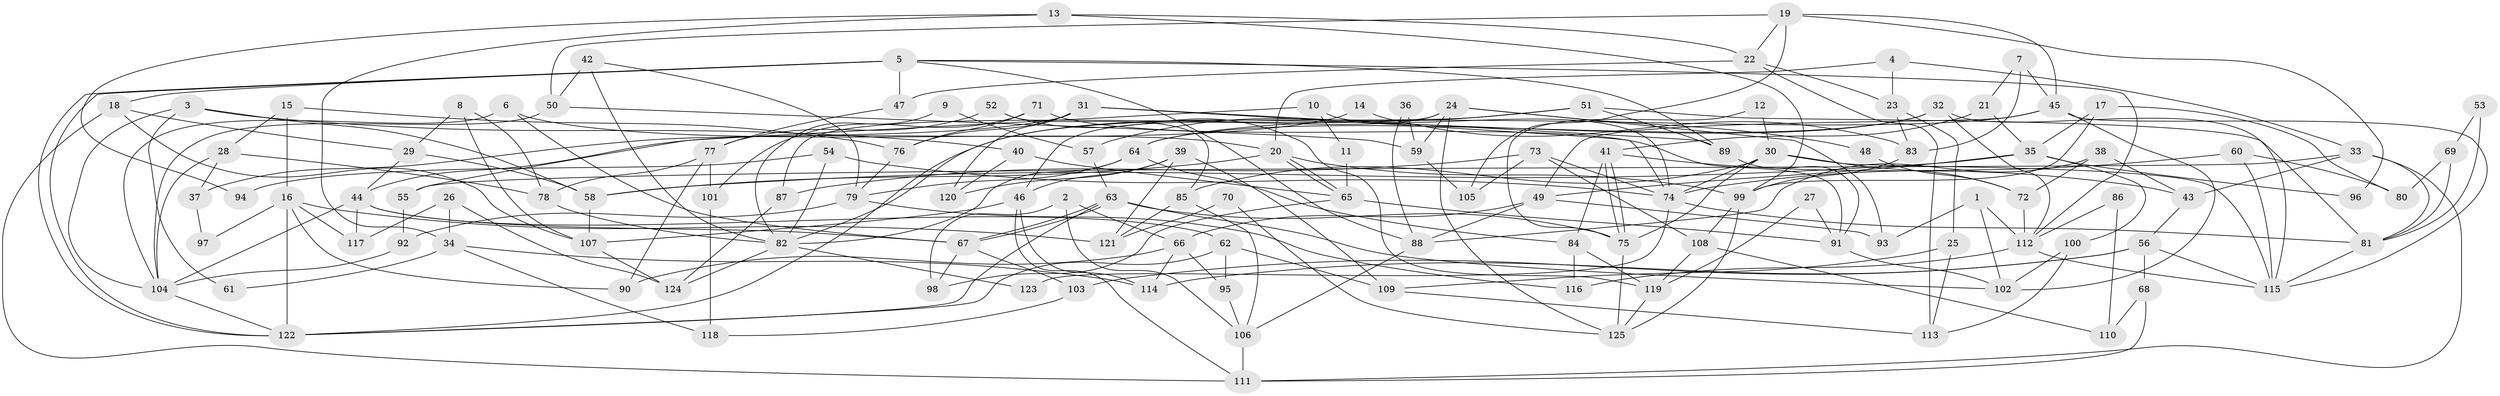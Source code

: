 // Generated by graph-tools (version 1.1) at 2025/15/03/09/25 04:15:05]
// undirected, 125 vertices, 250 edges
graph export_dot {
graph [start="1"]
  node [color=gray90,style=filled];
  1;
  2;
  3;
  4;
  5;
  6;
  7;
  8;
  9;
  10;
  11;
  12;
  13;
  14;
  15;
  16;
  17;
  18;
  19;
  20;
  21;
  22;
  23;
  24;
  25;
  26;
  27;
  28;
  29;
  30;
  31;
  32;
  33;
  34;
  35;
  36;
  37;
  38;
  39;
  40;
  41;
  42;
  43;
  44;
  45;
  46;
  47;
  48;
  49;
  50;
  51;
  52;
  53;
  54;
  55;
  56;
  57;
  58;
  59;
  60;
  61;
  62;
  63;
  64;
  65;
  66;
  67;
  68;
  69;
  70;
  71;
  72;
  73;
  74;
  75;
  76;
  77;
  78;
  79;
  80;
  81;
  82;
  83;
  84;
  85;
  86;
  87;
  88;
  89;
  90;
  91;
  92;
  93;
  94;
  95;
  96;
  97;
  98;
  99;
  100;
  101;
  102;
  103;
  104;
  105;
  106;
  107;
  108;
  109;
  110;
  111;
  112;
  113;
  114;
  115;
  116;
  117;
  118;
  119;
  120;
  121;
  122;
  123;
  124;
  125;
  1 -- 93;
  1 -- 102;
  1 -- 112;
  2 -- 98;
  2 -- 106;
  2 -- 66;
  3 -- 104;
  3 -- 40;
  3 -- 58;
  3 -- 61;
  4 -- 20;
  4 -- 33;
  4 -- 23;
  5 -- 47;
  5 -- 122;
  5 -- 122;
  5 -- 18;
  5 -- 88;
  5 -- 89;
  5 -- 112;
  6 -- 20;
  6 -- 104;
  6 -- 67;
  7 -- 21;
  7 -- 83;
  7 -- 45;
  8 -- 29;
  8 -- 107;
  8 -- 78;
  9 -- 82;
  9 -- 57;
  10 -- 74;
  10 -- 55;
  10 -- 11;
  11 -- 65;
  12 -- 75;
  12 -- 30;
  13 -- 22;
  13 -- 34;
  13 -- 94;
  13 -- 99;
  14 -- 83;
  14 -- 44;
  15 -- 76;
  15 -- 16;
  15 -- 28;
  16 -- 117;
  16 -- 122;
  16 -- 90;
  16 -- 97;
  16 -- 121;
  17 -- 99;
  17 -- 35;
  17 -- 80;
  18 -- 111;
  18 -- 29;
  18 -- 107;
  19 -- 45;
  19 -- 105;
  19 -- 22;
  19 -- 50;
  19 -- 96;
  20 -- 58;
  20 -- 65;
  20 -- 65;
  20 -- 99;
  21 -- 41;
  21 -- 35;
  22 -- 23;
  22 -- 47;
  22 -- 113;
  23 -- 25;
  23 -- 83;
  24 -- 125;
  24 -- 46;
  24 -- 48;
  24 -- 59;
  24 -- 87;
  24 -- 93;
  25 -- 109;
  25 -- 113;
  26 -- 34;
  26 -- 124;
  26 -- 117;
  27 -- 91;
  27 -- 119;
  28 -- 104;
  28 -- 37;
  28 -- 78;
  29 -- 44;
  29 -- 58;
  30 -- 115;
  30 -- 75;
  30 -- 72;
  30 -- 74;
  30 -- 85;
  31 -- 74;
  31 -- 89;
  31 -- 37;
  31 -- 76;
  31 -- 120;
  32 -- 112;
  32 -- 115;
  32 -- 64;
  32 -- 82;
  33 -- 111;
  33 -- 81;
  33 -- 43;
  33 -- 55;
  34 -- 114;
  34 -- 118;
  34 -- 61;
  35 -- 58;
  35 -- 49;
  35 -- 96;
  35 -- 100;
  36 -- 59;
  36 -- 88;
  37 -- 97;
  38 -- 88;
  38 -- 72;
  38 -- 43;
  39 -- 121;
  39 -- 46;
  39 -- 109;
  39 -- 120;
  40 -- 120;
  40 -- 65;
  41 -- 43;
  41 -- 75;
  41 -- 75;
  41 -- 84;
  42 -- 82;
  42 -- 79;
  42 -- 50;
  43 -- 56;
  44 -- 104;
  44 -- 67;
  44 -- 62;
  44 -- 117;
  45 -- 64;
  45 -- 49;
  45 -- 102;
  45 -- 115;
  46 -- 107;
  46 -- 114;
  46 -- 111;
  47 -- 77;
  48 -- 72;
  49 -- 66;
  49 -- 88;
  49 -- 93;
  50 -- 59;
  50 -- 104;
  51 -- 122;
  51 -- 81;
  51 -- 57;
  51 -- 89;
  52 -- 119;
  52 -- 77;
  52 -- 85;
  53 -- 81;
  53 -- 69;
  54 -- 74;
  54 -- 82;
  54 -- 94;
  55 -- 92;
  56 -- 115;
  56 -- 68;
  56 -- 103;
  56 -- 114;
  57 -- 63;
  58 -- 107;
  59 -- 105;
  60 -- 115;
  60 -- 74;
  60 -- 80;
  62 -- 109;
  62 -- 95;
  62 -- 122;
  63 -- 67;
  63 -- 67;
  63 -- 122;
  63 -- 75;
  63 -- 102;
  64 -- 82;
  64 -- 79;
  64 -- 84;
  65 -- 91;
  65 -- 98;
  66 -- 95;
  66 -- 90;
  66 -- 114;
  67 -- 98;
  67 -- 103;
  68 -- 111;
  68 -- 110;
  69 -- 81;
  69 -- 80;
  70 -- 121;
  70 -- 125;
  71 -- 76;
  71 -- 91;
  71 -- 101;
  72 -- 112;
  73 -- 108;
  73 -- 87;
  73 -- 74;
  73 -- 105;
  74 -- 81;
  74 -- 123;
  75 -- 125;
  76 -- 79;
  77 -- 90;
  77 -- 78;
  77 -- 101;
  78 -- 82;
  79 -- 116;
  79 -- 92;
  81 -- 115;
  82 -- 123;
  82 -- 124;
  83 -- 99;
  84 -- 116;
  84 -- 119;
  85 -- 106;
  85 -- 121;
  86 -- 110;
  86 -- 112;
  87 -- 124;
  88 -- 106;
  89 -- 91;
  91 -- 102;
  92 -- 104;
  95 -- 106;
  99 -- 108;
  99 -- 125;
  100 -- 102;
  100 -- 113;
  101 -- 118;
  103 -- 118;
  104 -- 122;
  106 -- 111;
  107 -- 124;
  108 -- 119;
  108 -- 110;
  109 -- 113;
  112 -- 115;
  112 -- 116;
  119 -- 125;
}
